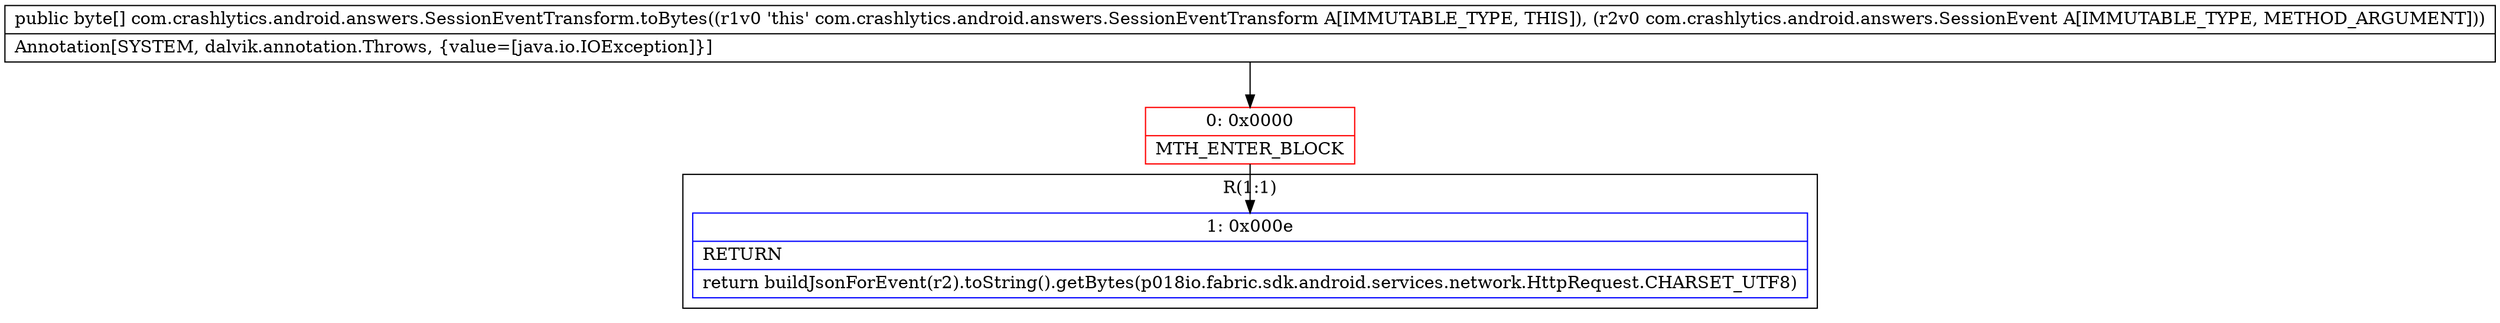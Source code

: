 digraph "CFG forcom.crashlytics.android.answers.SessionEventTransform.toBytes(Lcom\/crashlytics\/android\/answers\/SessionEvent;)[B" {
subgraph cluster_Region_1491236027 {
label = "R(1:1)";
node [shape=record,color=blue];
Node_1 [shape=record,label="{1\:\ 0x000e|RETURN\l|return buildJsonForEvent(r2).toString().getBytes(p018io.fabric.sdk.android.services.network.HttpRequest.CHARSET_UTF8)\l}"];
}
Node_0 [shape=record,color=red,label="{0\:\ 0x0000|MTH_ENTER_BLOCK\l}"];
MethodNode[shape=record,label="{public byte[] com.crashlytics.android.answers.SessionEventTransform.toBytes((r1v0 'this' com.crashlytics.android.answers.SessionEventTransform A[IMMUTABLE_TYPE, THIS]), (r2v0 com.crashlytics.android.answers.SessionEvent A[IMMUTABLE_TYPE, METHOD_ARGUMENT]))  | Annotation[SYSTEM, dalvik.annotation.Throws, \{value=[java.io.IOException]\}]\l}"];
MethodNode -> Node_0;
Node_0 -> Node_1;
}

